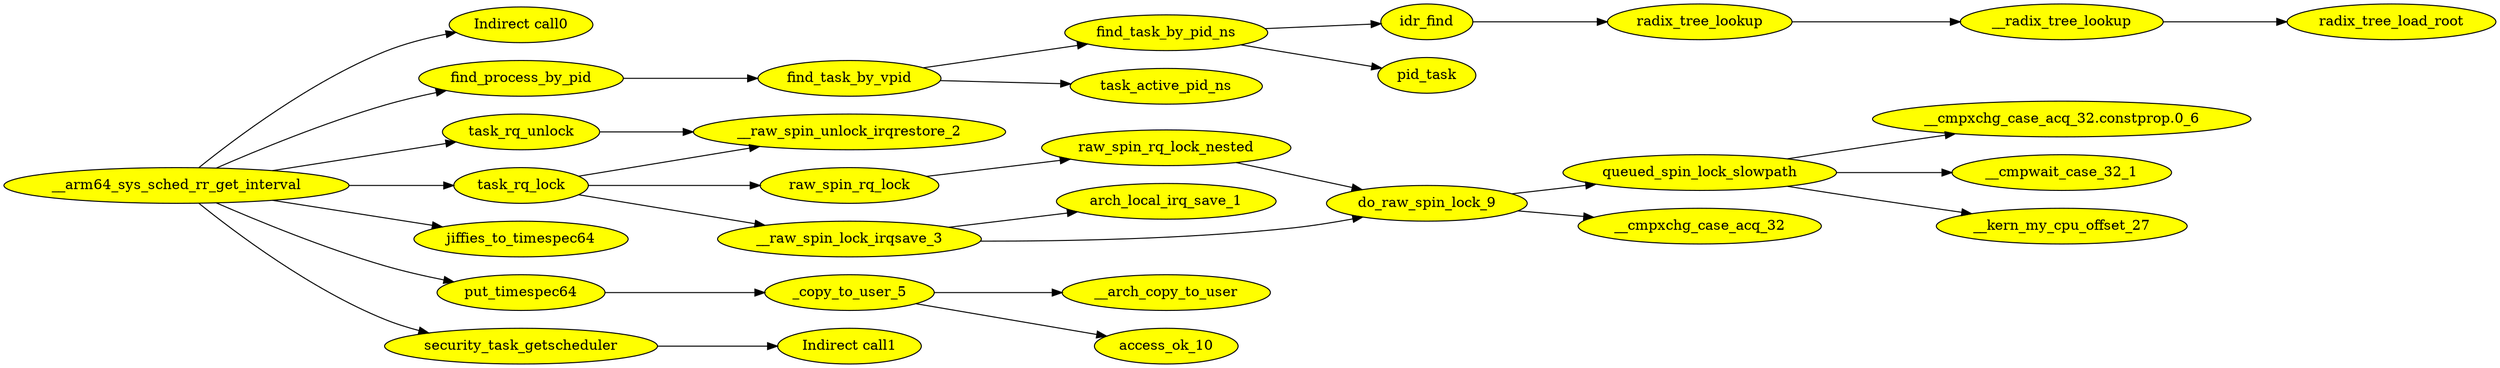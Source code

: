 digraph G {
rankdir=LR; node [style=filled fillcolor=yellow]
"__arm64_sys_sched_rr_get_interval"->"Indirect call0" [ edgeid = "1"]; 
"__arm64_sys_sched_rr_get_interval"->"task_rq_unlock" [ edgeid = "2"]; 
"task_rq_unlock"->"__raw_spin_unlock_irqrestore_2" [ edgeid = "3"]; 
"__arm64_sys_sched_rr_get_interval"->"find_process_by_pid" [ edgeid = "4"]; 
"find_process_by_pid"->"find_task_by_vpid" [ edgeid = "5"]; 
"find_task_by_vpid"->"task_active_pid_ns" [ edgeid = "6"]; 
"find_task_by_vpid"->"find_task_by_pid_ns" [ edgeid = "7"]; 
"find_task_by_pid_ns"->"pid_task" [ edgeid = "8"]; 
"find_task_by_pid_ns"->"idr_find" [ edgeid = "9"]; 
"idr_find"->"radix_tree_lookup" [ edgeid = "10"]; 
"radix_tree_lookup"->"__radix_tree_lookup" [ edgeid = "11"]; 
"__radix_tree_lookup"->"radix_tree_load_root" [ edgeid = "12"]; 
"__arm64_sys_sched_rr_get_interval"->"task_rq_lock" [ edgeid = "13"]; 
"task_rq_lock"->"__raw_spin_unlock_irqrestore_2" [ edgeid = "14"]; 
"task_rq_lock"->"__raw_spin_lock_irqsave_3" [ edgeid = "15"]; 
"__raw_spin_lock_irqsave_3"->"arch_local_irq_save_1" [ edgeid = "16"]; 
"__raw_spin_lock_irqsave_3"->"do_raw_spin_lock_9" [ edgeid = "17"]; 
"do_raw_spin_lock_9"->"__cmpxchg_case_acq_32" [ edgeid = "18"]; 
"do_raw_spin_lock_9"->"queued_spin_lock_slowpath" [ edgeid = "19"]; 
"queued_spin_lock_slowpath"->"__cmpwait_case_32_1" [ edgeid = "20"]; 
"queued_spin_lock_slowpath"->"__kern_my_cpu_offset_27" [ edgeid = "21"]; 
"queued_spin_lock_slowpath"->"__cmpxchg_case_acq_32.constprop.0_6" [ edgeid = "22"]; 
"task_rq_lock"->"raw_spin_rq_lock" [ edgeid = "23"]; 
"raw_spin_rq_lock"->"raw_spin_rq_lock_nested" [ edgeid = "24"]; 
"raw_spin_rq_lock_nested"->"do_raw_spin_lock_9" [ edgeid = "25"]; 
"__arm64_sys_sched_rr_get_interval"->"jiffies_to_timespec64" [ edgeid = "26"]; 
"__arm64_sys_sched_rr_get_interval"->"put_timespec64" [ edgeid = "27"]; 
"put_timespec64"->"_copy_to_user_5" [ edgeid = "28"]; 
"_copy_to_user_5"->"access_ok_10" [ edgeid = "29"]; 
"_copy_to_user_5"->"__arch_copy_to_user" [ edgeid = "30"]; 
"__arm64_sys_sched_rr_get_interval"->"security_task_getscheduler" [ edgeid = "31"]; 
"security_task_getscheduler"->"Indirect call1" [ edgeid = "32"]; 
}

